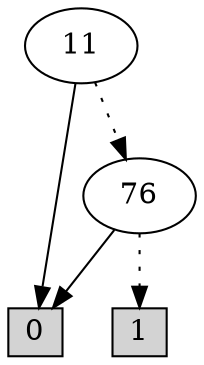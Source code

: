 digraph G {
0 [shape=box, label="0", style=filled, shape=box, height=0.3, width=0.3];
1 [shape=box, label="1", style=filled, shape=box, height=0.3, width=0.3];
245762 [label="11"];
245762 -> 155 [style=dotted];
245762 -> 0 [style=filled];
155 [label="76"];
155 -> 1 [style=dotted];
155 -> 0 [style=filled];
}
